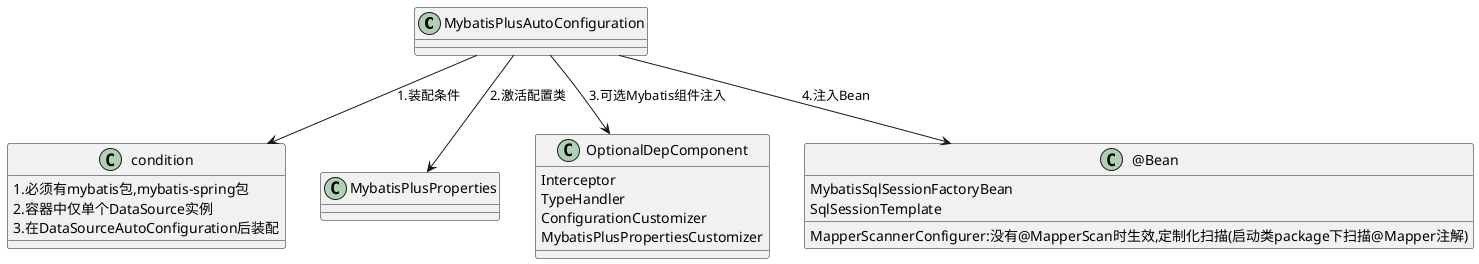 @startuml
'https://plantuml.com/class-diagram

class MybatisPlusAutoConfiguration

MybatisPlusAutoConfiguration --> condition: 1.装配条件
class condition{
    1.必须有mybatis包,mybatis-spring包
    2.容器中仅单个DataSource实例
    3.在DataSourceAutoConfiguration后装配
}

MybatisPlusAutoConfiguration --> MybatisPlusProperties: 2.激活配置类

MybatisPlusAutoConfiguration --> OptionalDepComponent: 3.可选Mybatis组件注入
class OptionalDepComponent{
    Interceptor
    TypeHandler
    ConfigurationCustomizer
    MybatisPlusPropertiesCustomizer
}

MybatisPlusAutoConfiguration --> "@Bean": 4.注入Bean
class "@Bean"{
    MybatisSqlSessionFactoryBean
    SqlSessionTemplate
    MapperScannerConfigurer:没有@MapperScan时生效,定制化扫描(启动类package下扫描@Mapper注解)
}


@enduml